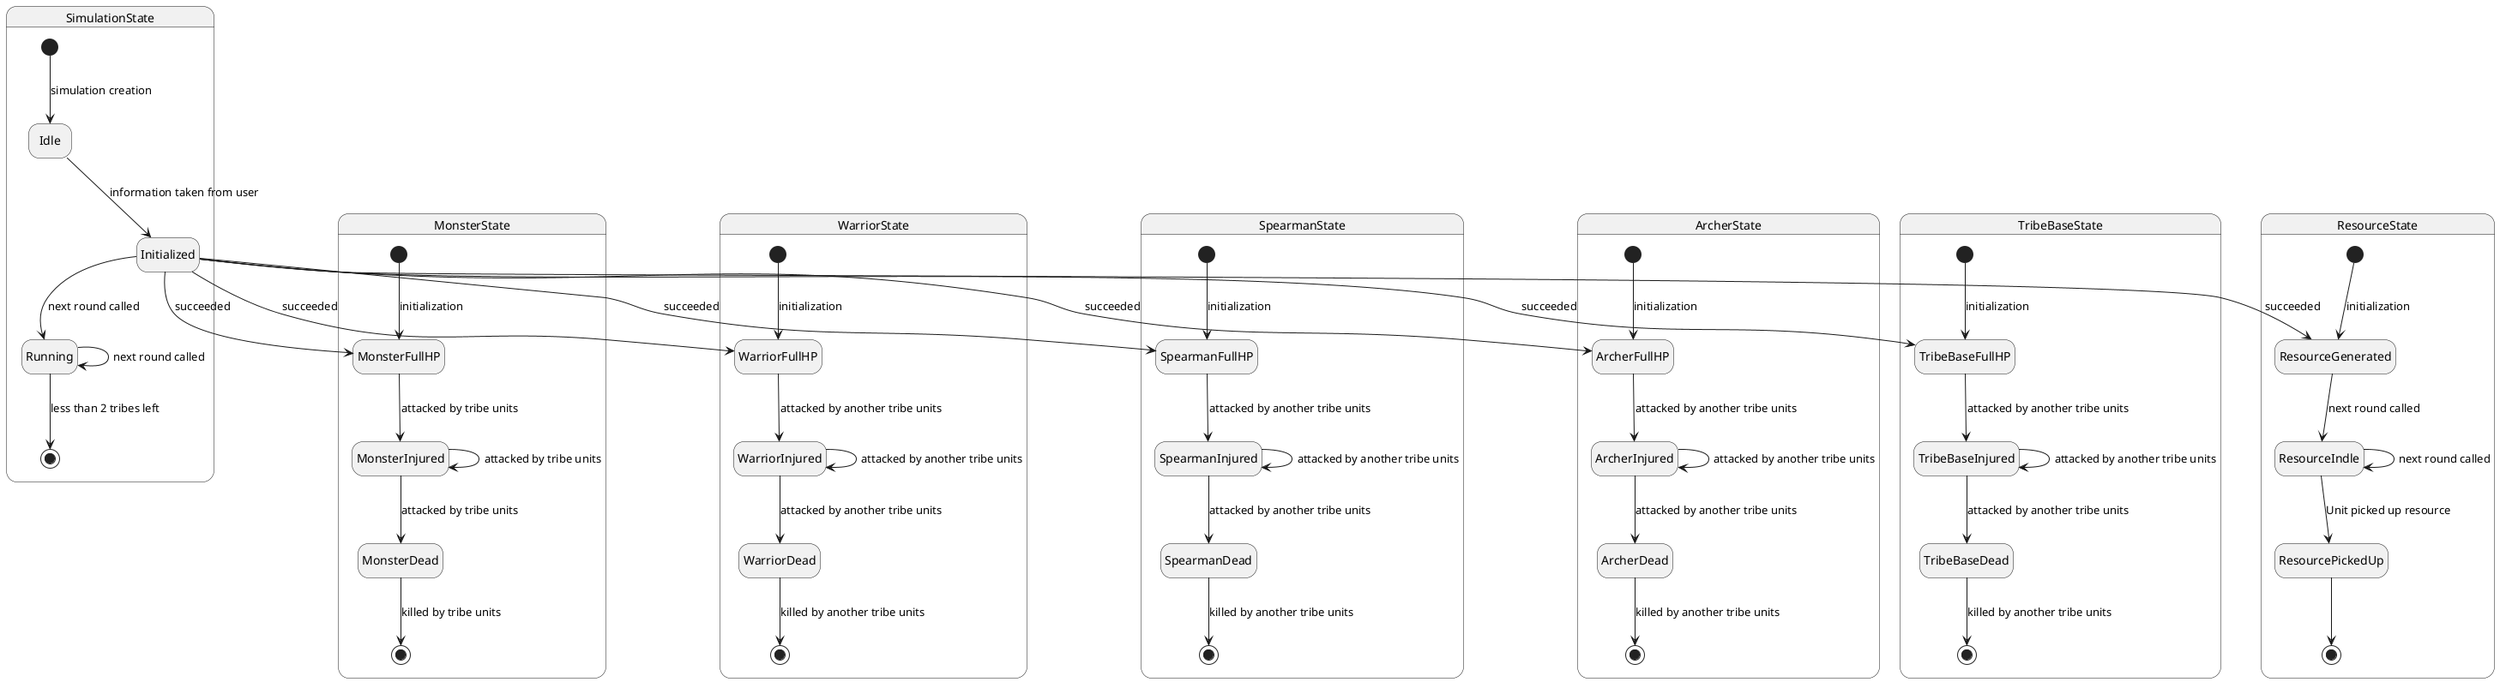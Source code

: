 @startuml state machine diagram
hide empty description
state SimulationState{
    [*] --> Idle: simulation creation
    Idle --> Initialized: information taken from user
    Initialized --> Running: next round called
    Running --> Running: next round called
    Running --> [*]: less than 2 tribes left
}

state TribeBaseState{
    [*] --> TribeBaseFullHP: initialization
    Initialized --> TribeBaseFullHP: succeeded
    TribeBaseFullHP --> TribeBaseInjured: attacked by another tribe units
    TribeBaseInjured --> TribeBaseInjured: attacked by another tribe units
    TribeBaseInjured --> TribeBaseDead: attacked by another tribe units
    TribeBaseDead --> [*]: killed by another tribe units
}

state ArcherState{
    [*] --> ArcherFullHP: initialization
    Initialized --> ArcherFullHP: succeeded
    ArcherFullHP --> ArcherInjured: attacked by another tribe units
    ArcherInjured --> ArcherInjured: attacked by another tribe units
    ArcherInjured --> ArcherDead: attacked by another tribe units
    ArcherDead --> [*]: killed by another tribe units
}

state WarriorState{
    [*] --> WarriorFullHP: initialization
    Initialized --> WarriorFullHP: succeeded
    WarriorFullHP --> WarriorInjured: attacked by another tribe units
    WarriorInjured --> WarriorInjured: attacked by another tribe units
    WarriorInjured --> WarriorDead: attacked by another tribe units
    WarriorDead --> [*]: killed by another tribe units
}

state SpearmanState{
    [*] --> SpearmanFullHP: initialization
    Initialized --> SpearmanFullHP: succeeded
    SpearmanFullHP --> SpearmanInjured: attacked by another tribe units
    SpearmanInjured --> SpearmanInjured: attacked by another tribe units
    SpearmanInjured --> SpearmanDead: attacked by another tribe units
    SpearmanDead --> [*]: killed by another tribe units
}

state MonsterState{
    [*] --> MonsterFullHP: initialization
    Initialized --> MonsterFullHP: succeeded
    MonsterFullHP --> MonsterInjured: attacked by tribe units
    MonsterInjured --> MonsterInjured: attacked by tribe units
    MonsterInjured --> MonsterDead: attacked by tribe units
    MonsterDead --> [*]: killed by tribe units
}

state ResourceState{
    [*] --> ResourceGenerated: initialization
    Initialized --> ResourceGenerated: succeeded
    ResourceGenerated --> ResourceIndle: next round called
    ResourceIndle --> ResourceIndle: next round called
    ResourceIndle --> ResourcePickedUp: Unit picked up resource
    ResourcePickedUp --> [*]
}
@endluml